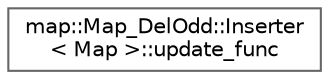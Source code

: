 digraph "类继承关系图"
{
 // LATEX_PDF_SIZE
  bgcolor="transparent";
  edge [fontname=Helvetica,fontsize=10,labelfontname=Helvetica,labelfontsize=10];
  node [fontname=Helvetica,fontsize=10,shape=box,height=0.2,width=0.4];
  rankdir="LR";
  Node0 [id="Node000000",label="map::Map_DelOdd::Inserter\l\< Map \>::update_func",height=0.2,width=0.4,color="grey40", fillcolor="white", style="filled",URL="$structmap_1_1_map___del_odd_1_1_inserter_1_1update__func.html",tooltip=" "];
}
